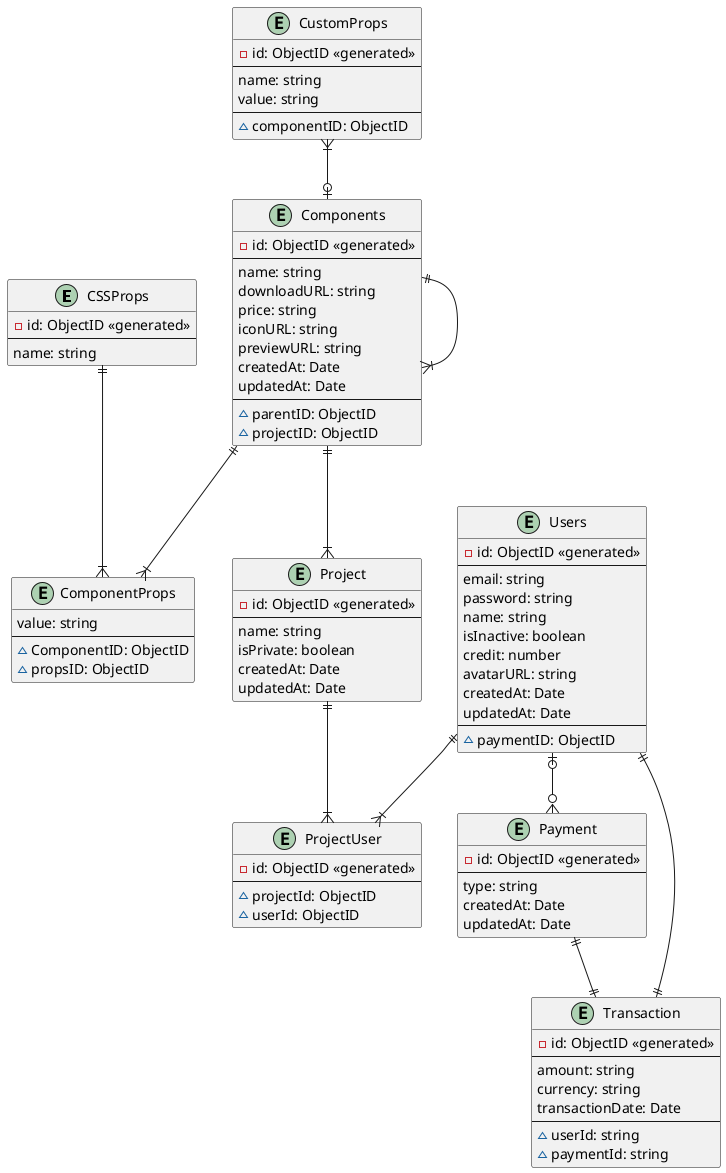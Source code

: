 @startuml SET2020
entity CSSProps {
  -id: ObjectID <<generated>>
  --
  name: string
}
entity Components {
  -id: ObjectID <<generated>>
  --
  name: string
  downloadURL: string
  price: string
  iconURL: string
  previewURL: string
  createdAt: Date
  updatedAt: Date
  --
  ~parentID: ObjectID
  ~projectID: ObjectID
}
entity CustomProps {
  -id: ObjectID <<generated>>
  --
  name: string
  value: string
  --
  ~componentID: ObjectID
}
entity ComponentProps {
  value: string
  --
  ~ComponentID: ObjectID
  ~propsID: ObjectID
}
entity Project {
  -id: ObjectID <<generated>>
  --
  name: string
  isPrivate: boolean
  createdAt: Date
  updatedAt: Date
}
entity ProjectUser {
  -id: ObjectID <<generated>>
  --
  ~projectId: ObjectID
  ~userId: ObjectID
}
entity Users {
  -id: ObjectID <<generated>>
  --
  email: string
  password: string
  name: string
  isInactive: boolean
  credit: number
  avatarURL: string
  createdAt: Date
  updatedAt: Date
  --
  ~paymentID: ObjectID
}
entity Payment {
  -id: ObjectID <<generated>>
  --
  type: string
  createdAt: Date
  updatedAt: Date
}
entity Transaction {
  -id: ObjectID <<generated>>
  --
  amount: string
  currency: string
  transactionDate: Date
  --
  ~userId: string
  ~paymentId: string
}
CSSProps||--|{ComponentProps
Components||--|{ComponentProps

CustomProps}|--o|Components

Components||--|{Components

Components||--|{Project
Users||--|{ProjectUser
Project||--|{ProjectUser

Users|o--o{Payment

Users||--||Transaction
Payment||--||Transaction

@enduml